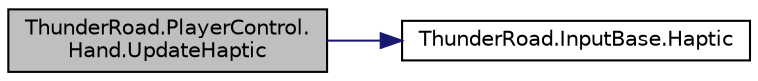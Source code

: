 digraph "ThunderRoad.PlayerControl.Hand.UpdateHaptic"
{
 // LATEX_PDF_SIZE
  edge [fontname="Helvetica",fontsize="10",labelfontname="Helvetica",labelfontsize="10"];
  node [fontname="Helvetica",fontsize="10",shape=record];
  rankdir="LR";
  Node1 [label="ThunderRoad.PlayerControl.\lHand.UpdateHaptic",height=0.2,width=0.4,color="black", fillcolor="grey75", style="filled", fontcolor="black",tooltip="Updates the haptic."];
  Node1 -> Node2 [color="midnightblue",fontsize="10",style="solid",fontname="Helvetica"];
  Node2 [label="ThunderRoad.InputBase.Haptic",height=0.2,width=0.4,color="black", fillcolor="white", style="filled",URL="$class_thunder_road_1_1_input_base.html#a416d2d8834ebbb6029b35c07eaece5c4",tooltip="Haptics the specified side."];
}
